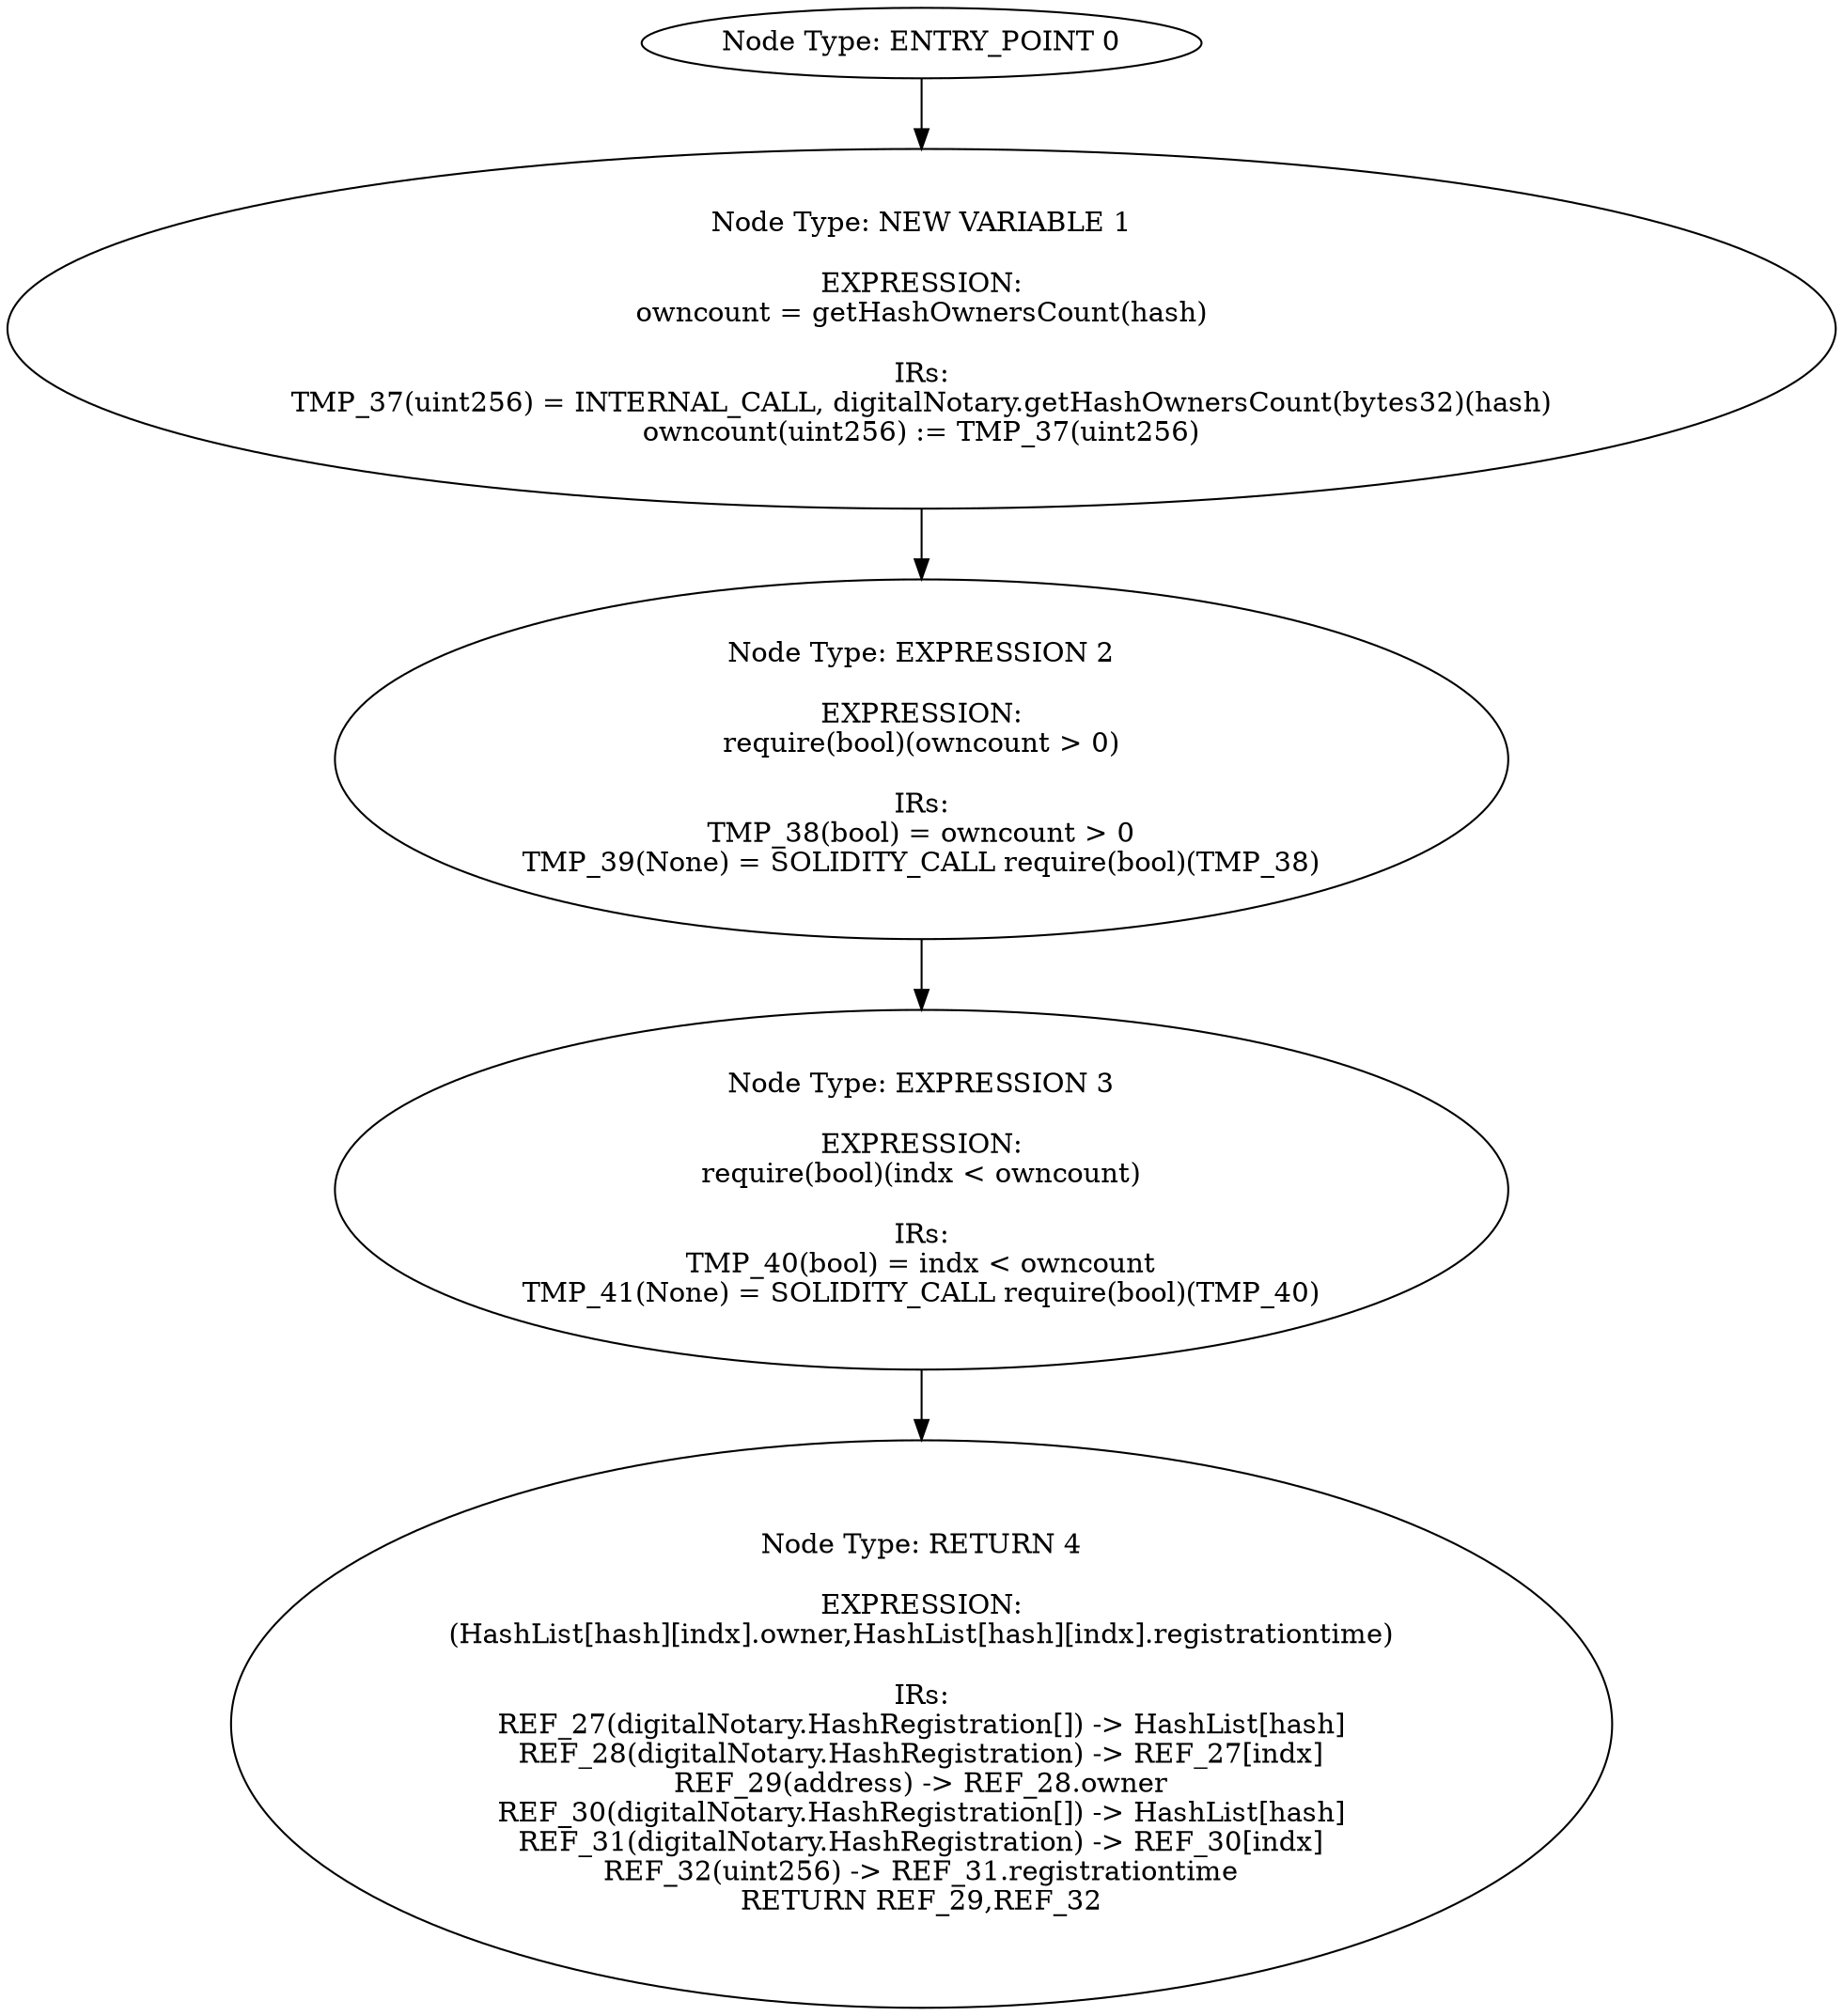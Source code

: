 digraph{
0[label="Node Type: ENTRY_POINT 0
"];
0->1;
1[label="Node Type: NEW VARIABLE 1

EXPRESSION:
owncount = getHashOwnersCount(hash)

IRs:
TMP_37(uint256) = INTERNAL_CALL, digitalNotary.getHashOwnersCount(bytes32)(hash)
owncount(uint256) := TMP_37(uint256)"];
1->2;
2[label="Node Type: EXPRESSION 2

EXPRESSION:
require(bool)(owncount > 0)

IRs:
TMP_38(bool) = owncount > 0
TMP_39(None) = SOLIDITY_CALL require(bool)(TMP_38)"];
2->3;
3[label="Node Type: EXPRESSION 3

EXPRESSION:
require(bool)(indx < owncount)

IRs:
TMP_40(bool) = indx < owncount
TMP_41(None) = SOLIDITY_CALL require(bool)(TMP_40)"];
3->4;
4[label="Node Type: RETURN 4

EXPRESSION:
(HashList[hash][indx].owner,HashList[hash][indx].registrationtime)

IRs:
REF_27(digitalNotary.HashRegistration[]) -> HashList[hash]
REF_28(digitalNotary.HashRegistration) -> REF_27[indx]
REF_29(address) -> REF_28.owner
REF_30(digitalNotary.HashRegistration[]) -> HashList[hash]
REF_31(digitalNotary.HashRegistration) -> REF_30[indx]
REF_32(uint256) -> REF_31.registrationtime
RETURN REF_29,REF_32"];
}
